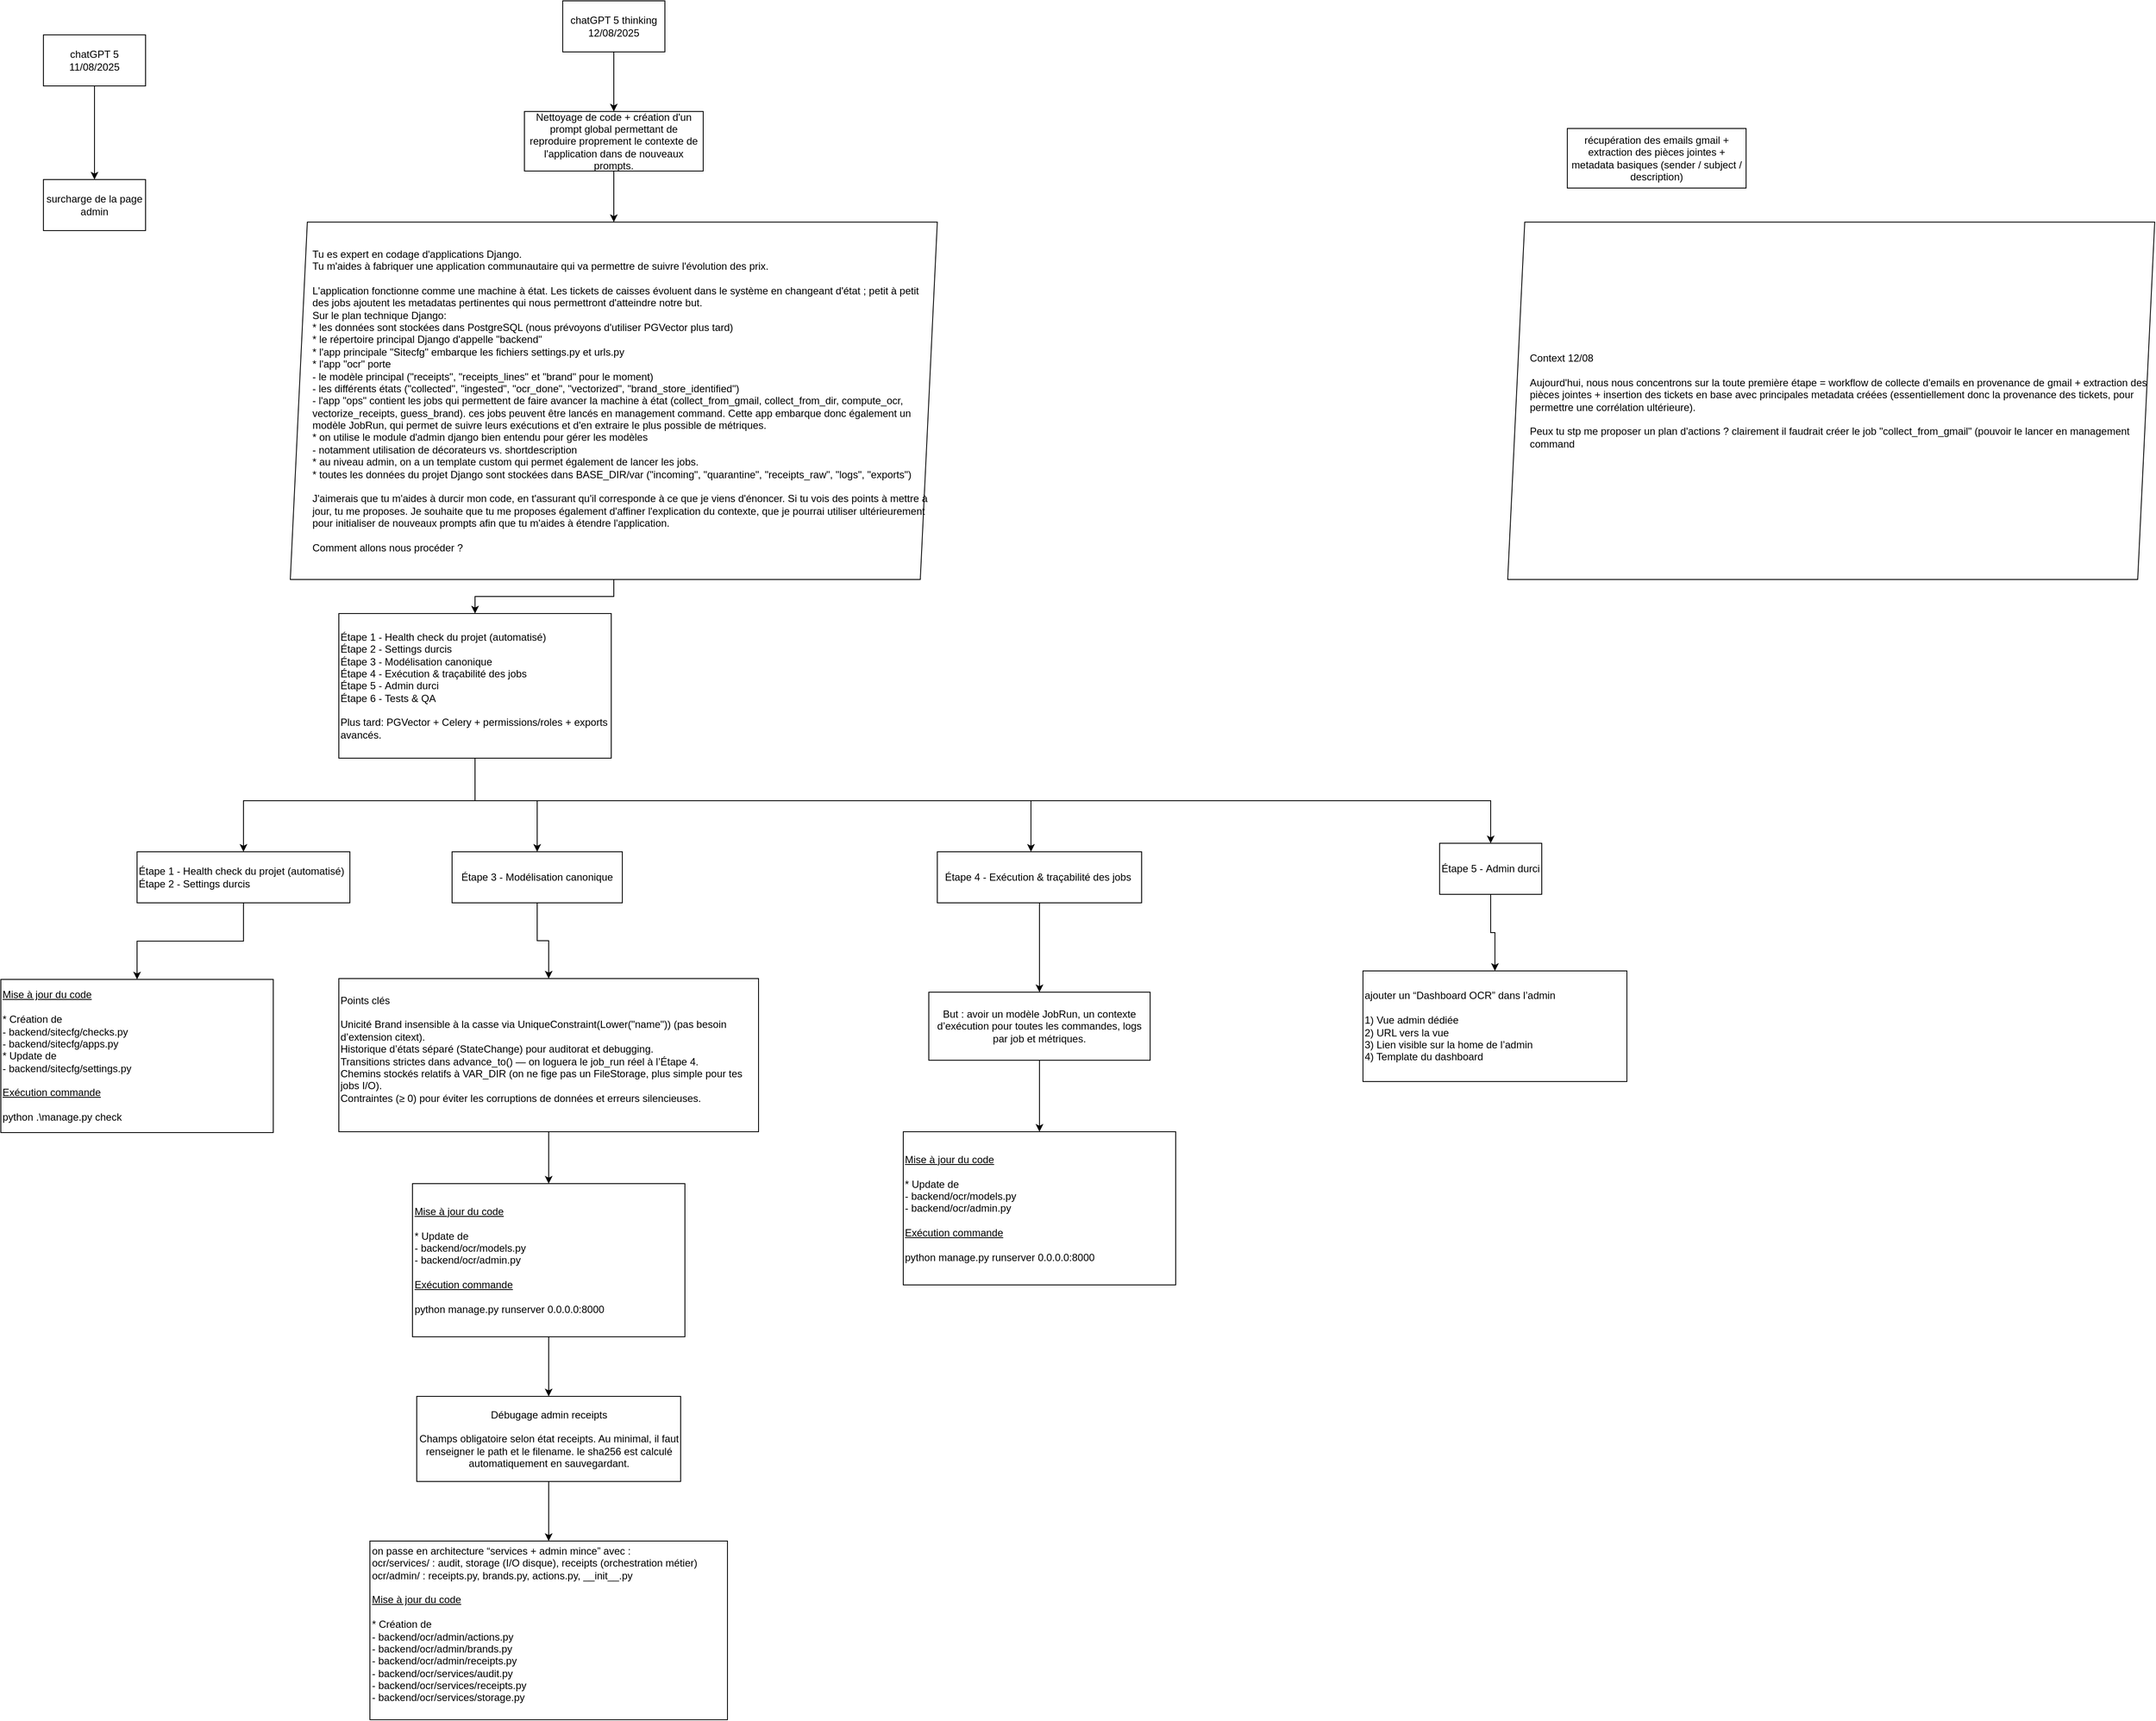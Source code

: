 <mxfile version="28.0.6">
  <diagram name="Page-1" id="8cAgOMzsa88dXhZdrE5C">
    <mxGraphModel dx="417" dy="289" grid="1" gridSize="10" guides="1" tooltips="1" connect="1" arrows="1" fold="1" page="1" pageScale="1" pageWidth="827" pageHeight="1169" math="0" shadow="0">
      <root>
        <mxCell id="0" />
        <mxCell id="1" parent="0" />
        <mxCell id="dkjHgfxtDHa3xEaJLgyd-1" style="edgeStyle=orthogonalEdgeStyle;rounded=0;orthogonalLoop=1;jettySize=auto;html=1;" parent="1" source="loap9uXRFmGftXZ2aNcR-1" target="loap9uXRFmGftXZ2aNcR-2" edge="1">
          <mxGeometry relative="1" as="geometry" />
        </mxCell>
        <mxCell id="loap9uXRFmGftXZ2aNcR-1" value="chatGPT 5&lt;div&gt;11/08/2025&lt;/div&gt;" style="rounded=0;whiteSpace=wrap;html=1;" parent="1" vertex="1">
          <mxGeometry x="160" y="60" width="120" height="60" as="geometry" />
        </mxCell>
        <mxCell id="loap9uXRFmGftXZ2aNcR-2" value="surcharge de la page admin" style="rounded=0;whiteSpace=wrap;html=1;" parent="1" vertex="1">
          <mxGeometry x="160" y="230" width="120" height="60" as="geometry" />
        </mxCell>
        <mxCell id="dkjHgfxtDHa3xEaJLgyd-6" style="edgeStyle=orthogonalEdgeStyle;rounded=0;orthogonalLoop=1;jettySize=auto;html=1;" parent="1" source="dkjHgfxtDHa3xEaJLgyd-2" target="dkjHgfxtDHa3xEaJLgyd-5" edge="1">
          <mxGeometry relative="1" as="geometry" />
        </mxCell>
        <mxCell id="dkjHgfxtDHa3xEaJLgyd-2" value="Nettoyage de code + création d&#39;un prompt global permettant de reproduire proprement le contexte de l&#39;application dans de nouveaux prompts." style="rounded=0;whiteSpace=wrap;html=1;" parent="1" vertex="1">
          <mxGeometry x="725" y="150" width="210" height="70" as="geometry" />
        </mxCell>
        <mxCell id="dkjHgfxtDHa3xEaJLgyd-3" style="edgeStyle=orthogonalEdgeStyle;rounded=0;orthogonalLoop=1;jettySize=auto;html=1;" parent="1" source="dkjHgfxtDHa3xEaJLgyd-4" target="dkjHgfxtDHa3xEaJLgyd-2" edge="1">
          <mxGeometry relative="1" as="geometry" />
        </mxCell>
        <mxCell id="dkjHgfxtDHa3xEaJLgyd-4" value="chatGPT 5 thinking&lt;div&gt;12/08/2025&lt;/div&gt;" style="rounded=0;whiteSpace=wrap;html=1;" parent="1" vertex="1">
          <mxGeometry x="770" y="20" width="120" height="60" as="geometry" />
        </mxCell>
        <mxCell id="dkjHgfxtDHa3xEaJLgyd-45" style="edgeStyle=orthogonalEdgeStyle;rounded=0;orthogonalLoop=1;jettySize=auto;html=1;" parent="1" source="dkjHgfxtDHa3xEaJLgyd-5" target="dkjHgfxtDHa3xEaJLgyd-44" edge="1">
          <mxGeometry relative="1" as="geometry" />
        </mxCell>
        <mxCell id="dkjHgfxtDHa3xEaJLgyd-5" value="Tu es expert en codage d&#39;applications Django.&lt;br&gt;Tu m&#39;aides à fabriquer une application communautaire qui va permettre de suivre l&#39;évolution des prix.&lt;br&gt;&lt;br&gt;L&#39;application fonctionne comme une machine à état. Les tickets de caisses évoluent dans le système en changeant d&#39;état ; petit à petit des jobs ajoutent les metadatas pertinentes qui nous permettront d&#39;atteindre notre but.&lt;br&gt;Sur le plan technique Django:&lt;br&gt;* les données sont stockées dans PostgreSQL (nous prévoyons d&#39;utiliser PGVector plus tard)&lt;br&gt;* le répertoire principal Django d&#39;appelle &quot;backend&quot;&lt;br&gt;* l&#39;app principale &quot;Sitecfg&quot; embarque les fichiers settings.py et urls.py&lt;br&gt;* l&#39;app &quot;ocr&quot; porte&lt;br&gt;- le modèle principal (&quot;receipts&quot;, &quot;receipts_lines&quot; et &quot;brand&quot; pour le moment)&lt;div&gt;- les différents états (&lt;span style=&quot;background-color: transparent;&quot;&gt;&quot;collected&quot;, &quot;ingested&quot;,&amp;nbsp;&lt;/span&gt;&lt;span style=&quot;background-color: transparent; color: light-dark(rgb(0, 0, 0), rgb(255, 255, 255));&quot;&gt;&quot;ocr_done&quot;,&amp;nbsp;&lt;/span&gt;&lt;span style=&quot;background-color: transparent; color: light-dark(rgb(0, 0, 0), rgb(255, 255, 255));&quot;&gt;&quot;vectorized&quot;,&amp;nbsp;&lt;/span&gt;&lt;span style=&quot;background-color: transparent; color: light-dark(rgb(0, 0, 0), rgb(255, 255, 255));&quot;&gt;&quot;brand_store_identified&quot;&lt;/span&gt;&lt;span style=&quot;background-color: transparent; color: light-dark(rgb(0, 0, 0), rgb(255, 255, 255));&quot;&gt;)&lt;/span&gt;&lt;/div&gt;&lt;div&gt;&lt;span style=&quot;background-color: transparent; color: light-dark(rgb(0, 0, 0), rgb(255, 255, 255));&quot;&gt;- l&#39;app &quot;ops&quot; contient les&amp;nbsp;jobs qui permettent de faire avancer la machine à état (collect_from_gmail, collect_from_dir, compute_ocr, vectorize_receipts, guess_brand).&amp;nbsp;&lt;/span&gt;&lt;span style=&quot;background-color: transparent; color: light-dark(rgb(0, 0, 0), rgb(255, 255, 255));&quot;&gt;ces jobs peuvent être lancés en management command. Cette app embarque donc également un modèle JobRun, qui permet de suivre leurs exécutions et d&#39;en extraire le plus possible de métriques.&lt;/span&gt;&lt;/div&gt;&lt;div&gt;&lt;span style=&quot;background-color: transparent; color: light-dark(rgb(0, 0, 0), rgb(255, 255, 255));&quot;&gt;* on utilise le module d&#39;admin django bien entendu pour gérer les modèles&lt;/span&gt;&lt;/div&gt;&lt;div&gt;&lt;span style=&quot;background-color: transparent; color: light-dark(rgb(0, 0, 0), rgb(255, 255, 255));&quot;&gt;- notamment utilisation de décorateurs vs. shortdescription&lt;/span&gt;&lt;/div&gt;&lt;div&gt;&lt;span style=&quot;background-color: transparent; color: light-dark(rgb(0, 0, 0), rgb(255, 255, 255));&quot;&gt;* au niveau admin, on a un template custom qui permet également de lancer les jobs.&lt;/span&gt;&lt;/div&gt;&lt;div&gt;* toutes les données du projet Django sont stockées dans&amp;nbsp;BASE_DIR/var (&quot;&lt;span style=&quot;background-color: transparent; color: light-dark(rgb(0, 0, 0), rgb(255, 255, 255));&quot;&gt;incoming&quot;, &quot;&lt;/span&gt;&lt;span style=&quot;background-color: transparent; color: light-dark(rgb(0, 0, 0), rgb(255, 255, 255));&quot;&gt;quarantine&quot;, &quot;&lt;/span&gt;&lt;span style=&quot;background-color: transparent; color: light-dark(rgb(0, 0, 0), rgb(255, 255, 255));&quot;&gt;receipts_raw&quot;, &quot;&lt;/span&gt;&lt;span style=&quot;background-color: transparent; color: light-dark(rgb(0, 0, 0), rgb(255, 255, 255));&quot;&gt;logs&quot;, &quot;&lt;/span&gt;&lt;span style=&quot;background-color: transparent; color: light-dark(rgb(0, 0, 0), rgb(255, 255, 255));&quot;&gt;exports&quot;)&lt;br&gt;&lt;br&gt;&lt;div style=&quot;&quot;&gt;J&#39;aimerais que tu m&#39;aides à durcir mon code, en t&#39;assurant qu&#39;il corresponde à ce que je viens d&#39;énoncer. Si tu vois des points à mettre à jour, tu me proposes. Je souhaite que tu me proposes également d&#39;affiner l&#39;explication du contexte, que je pourrai utiliser ultérieurement pour initialiser de nouveaux prompts afin que tu m&#39;aides à étendre l&#39;application.&lt;br&gt;&lt;br&gt;Comment allons nous procéder ?&lt;/div&gt;&lt;/span&gt;&lt;span style=&quot;background-color: transparent; color: light-dark(rgb(0, 0, 0), rgb(255, 255, 255));&quot;&gt;&lt;/span&gt;&lt;/div&gt;" style="shape=parallelogram;perimeter=parallelogramPerimeter;whiteSpace=wrap;html=1;fixedSize=1;align=left;spacingLeft=24;" parent="1" vertex="1">
          <mxGeometry x="450" y="280" width="760" height="420" as="geometry" />
        </mxCell>
        <mxCell id="dkjHgfxtDHa3xEaJLgyd-7" value="&lt;div&gt;&lt;span style=&quot;background-color: transparent; color: light-dark(rgb(0, 0, 0), rgb(255, 255, 255));&quot;&gt;Context 12/08&lt;/span&gt;&lt;/div&gt;&lt;div&gt;&lt;span style=&quot;background-color: transparent; color: light-dark(rgb(0, 0, 0), rgb(255, 255, 255));&quot;&gt;&lt;br&gt;&lt;div style=&quot;&quot;&gt;&lt;span style=&quot;background-color: transparent; color: light-dark(rgb(0, 0, 0), rgb(255, 255, 255));&quot;&gt;Aujourd&#39;hui, nous nous concentrons sur la toute première étape = workflow de collecte d&#39;emails en provenance de gmail + extraction des pièces jointes + insertion des tickets en base avec principales metadata créées (essentiellement donc la provenance des tickets, pour permettre une corrélation ultérieure).&lt;br&gt;&lt;br&gt;Peux tu stp me proposer un plan d&#39;actions ? clairement il faudrait créer le job &quot;collect_from_gmail&quot; (pouvoir le lancer en management command&lt;/span&gt;&lt;/div&gt;&lt;/span&gt;&lt;span style=&quot;background-color: transparent; color: light-dark(rgb(0, 0, 0), rgb(255, 255, 255));&quot;&gt;&lt;/span&gt;&lt;/div&gt;" style="shape=parallelogram;perimeter=parallelogramPerimeter;whiteSpace=wrap;html=1;fixedSize=1;align=left;spacingLeft=24;" parent="1" vertex="1">
          <mxGeometry x="1880" y="280" width="760" height="420" as="geometry" />
        </mxCell>
        <mxCell id="dkjHgfxtDHa3xEaJLgyd-8" value="récupération des emails gmail + extraction des pièces jointes + metadata basiques (sender / subject / description)" style="rounded=0;whiteSpace=wrap;html=1;" parent="1" vertex="1">
          <mxGeometry x="1950" y="170" width="210" height="70" as="geometry" />
        </mxCell>
        <mxCell id="dkjHgfxtDHa3xEaJLgyd-27" value="&lt;u&gt;Mise à jour du code&lt;/u&gt;&lt;div&gt;&lt;br&gt;* Création de&amp;nbsp;&lt;br&gt;&lt;div&gt;- backend/sitecfg/checks.py&lt;/div&gt;&lt;div&gt;- backend/sitecfg/apps.py&lt;br&gt;&lt;span style=&quot;text-align: center;&quot;&gt;* Update de&amp;nbsp;&lt;/span&gt;&lt;br style=&quot;text-align: center;&quot;&gt;&lt;span style=&quot;text-align: center;&quot;&gt;- backend/sitecfg/settings.py&lt;br&gt;&lt;br&gt;&lt;u&gt;Exécution&amp;nbsp;&lt;/u&gt;&lt;/span&gt;&lt;span style=&quot;text-align: center; background-color: transparent; color: light-dark(rgb(0, 0, 0), rgb(255, 255, 255));&quot;&gt;&lt;u&gt;commande&lt;br&gt;&lt;/u&gt;&lt;br&gt;&lt;/span&gt;&lt;span style=&quot;text-align: center;&quot;&gt;python .\manage.py check&lt;/span&gt;&lt;span style=&quot;text-align: center; background-color: transparent; color: light-dark(rgb(0, 0, 0), rgb(255, 255, 255));&quot;&gt;&lt;/span&gt;&lt;/div&gt;&lt;/div&gt;" style="rounded=0;whiteSpace=wrap;html=1;align=left;" parent="1" vertex="1">
          <mxGeometry x="110" y="1170" width="320" height="180" as="geometry" />
        </mxCell>
        <mxCell id="dkjHgfxtDHa3xEaJLgyd-48" style="edgeStyle=orthogonalEdgeStyle;rounded=0;orthogonalLoop=1;jettySize=auto;html=1;" parent="1" source="dkjHgfxtDHa3xEaJLgyd-44" target="dkjHgfxtDHa3xEaJLgyd-47" edge="1">
          <mxGeometry relative="1" as="geometry">
            <Array as="points">
              <mxPoint x="667" y="960" />
              <mxPoint x="395" y="960" />
            </Array>
          </mxGeometry>
        </mxCell>
        <mxCell id="dkjHgfxtDHa3xEaJLgyd-51" style="edgeStyle=orthogonalEdgeStyle;rounded=0;orthogonalLoop=1;jettySize=auto;html=1;" parent="1" source="dkjHgfxtDHa3xEaJLgyd-44" target="dkjHgfxtDHa3xEaJLgyd-50" edge="1">
          <mxGeometry relative="1" as="geometry">
            <mxPoint x="827" y="970" as="sourcePoint" />
            <mxPoint x="1470" y="1155" as="targetPoint" />
            <Array as="points">
              <mxPoint x="667" y="960" />
              <mxPoint x="1860" y="960" />
            </Array>
          </mxGeometry>
        </mxCell>
        <mxCell id="dkjHgfxtDHa3xEaJLgyd-55" style="edgeStyle=orthogonalEdgeStyle;rounded=0;orthogonalLoop=1;jettySize=auto;html=1;" parent="1" source="dkjHgfxtDHa3xEaJLgyd-44" target="dkjHgfxtDHa3xEaJLgyd-54" edge="1">
          <mxGeometry relative="1" as="geometry">
            <Array as="points">
              <mxPoint x="667" y="960" />
              <mxPoint x="740" y="960" />
            </Array>
          </mxGeometry>
        </mxCell>
        <mxCell id="dkjHgfxtDHa3xEaJLgyd-44" value="&lt;span style=&quot;text-align: center;&quot; data-end=&quot;276&quot; data-start=&quot;227&quot;&gt;&lt;span style=&quot;&quot; data-end=&quot;276&quot; data-start=&quot;227&quot;&gt;Étape 1 -&amp;nbsp;&lt;/span&gt;Health check du projet (automatisé)&lt;br&gt;&lt;/span&gt;&lt;div&gt;&lt;span style=&quot;text-align: center;&quot; data-end=&quot;276&quot; data-start=&quot;227&quot;&gt;&lt;span data-end=&quot;721&quot; data-start=&quot;692&quot;&gt;&lt;span style=&quot;background-color: transparent; color: light-dark(rgb(0, 0, 0), rgb(255, 255, 255));&quot; data-end=&quot;276&quot; data-start=&quot;227&quot;&gt;&lt;span data-end=&quot;721&quot; data-start=&quot;692&quot;&gt;Étape 2 -&amp;nbsp;&lt;/span&gt;&lt;/span&gt;Settings durcis&lt;br&gt;&lt;span data-end=&quot;1105&quot; data-start=&quot;1069&quot;&gt;&lt;span data-end=&quot;276&quot; data-start=&quot;227&quot;&gt;&lt;span data-end=&quot;721&quot; data-start=&quot;692&quot;&gt;&lt;span data-end=&quot;1105&quot; data-start=&quot;1069&quot;&gt;Étape 3 -&amp;nbsp;&lt;/span&gt;&lt;/span&gt;&lt;/span&gt;Modélisation canonique&lt;br&gt;&lt;span data-end=&quot;1663&quot; data-start=&quot;1617&quot;&gt;&lt;span data-end=&quot;276&quot; data-start=&quot;227&quot;&gt;&lt;span data-end=&quot;721&quot; data-start=&quot;692&quot;&gt;&lt;span data-end=&quot;1105&quot; data-start=&quot;1069&quot;&gt;&lt;span data-end=&quot;1663&quot; data-start=&quot;1617&quot;&gt;Étape 4 -&amp;nbsp;&lt;/span&gt;&lt;/span&gt;&lt;/span&gt;&lt;/span&gt;Exécution &amp;amp; traçabilité des jobs&amp;nbsp;&lt;/span&gt;&lt;/span&gt;&lt;/span&gt;&lt;/span&gt;&lt;/div&gt;&lt;div&gt;&lt;span style=&quot;text-align: center;&quot; data-end=&quot;276&quot; data-start=&quot;227&quot;&gt;&lt;span data-end=&quot;721&quot; data-start=&quot;692&quot;&gt;&lt;span data-end=&quot;1105&quot; data-start=&quot;1069&quot;&gt;&lt;span data-end=&quot;1663&quot; data-start=&quot;1617&quot;&gt;&lt;span data-end=&quot;2118&quot; data-start=&quot;2093&quot;&gt;&lt;span style=&quot;background-color: transparent; color: light-dark(rgb(0, 0, 0), rgb(255, 255, 255));&quot; data-end=&quot;276&quot; data-start=&quot;227&quot;&gt;&lt;span data-end=&quot;721&quot; data-start=&quot;692&quot;&gt;Étape 5 -&amp;nbsp;&lt;/span&gt;&lt;/span&gt;Admin durci&lt;/span&gt;&lt;/span&gt;&lt;/span&gt;&lt;/span&gt;&lt;/span&gt;&lt;/div&gt;&lt;div&gt;&lt;span style=&quot;text-align: center;&quot; data-end=&quot;276&quot; data-start=&quot;227&quot;&gt;&lt;span data-end=&quot;721&quot; data-start=&quot;692&quot;&gt;&lt;span data-end=&quot;1105&quot; data-start=&quot;1069&quot;&gt;&lt;span data-end=&quot;1663&quot; data-start=&quot;1617&quot;&gt;&lt;span data-end=&quot;2118&quot; data-start=&quot;2093&quot;&gt;&lt;span data-end=&quot;2527&quot; data-start=&quot;2503&quot;&gt;&lt;span style=&quot;background-color: transparent; color: light-dark(rgb(0, 0, 0), rgb(255, 255, 255));&quot; data-end=&quot;276&quot; data-start=&quot;227&quot;&gt;&lt;span data-end=&quot;721&quot; data-start=&quot;692&quot;&gt;Étape 6 -&amp;nbsp;&lt;/span&gt;&lt;/span&gt;Tests &amp;amp; QA&lt;/span&gt;&lt;/span&gt;&lt;/span&gt;&lt;/span&gt;&lt;/span&gt;&lt;/span&gt;&lt;/div&gt;&lt;div&gt;&lt;span style=&quot;background-color: transparent; color: light-dark(rgb(0, 0, 0), rgb(255, 255, 255)); text-align: center;&quot;&gt;&lt;br&gt;&lt;/span&gt;&lt;/div&gt;&lt;div&gt;&lt;span style=&quot;background-color: transparent; color: light-dark(rgb(0, 0, 0), rgb(255, 255, 255)); text-align: center;&quot;&gt;Plus tard:&amp;nbsp;PGVector + Celery + permissions/roles + exports avancés.&lt;/span&gt;&lt;/div&gt;" style="rounded=0;whiteSpace=wrap;html=1;align=left;fontStyle=0" parent="1" vertex="1">
          <mxGeometry x="507" y="740" width="320" height="170" as="geometry" />
        </mxCell>
        <mxCell id="dkjHgfxtDHa3xEaJLgyd-49" style="edgeStyle=orthogonalEdgeStyle;rounded=0;orthogonalLoop=1;jettySize=auto;html=1;" parent="1" source="dkjHgfxtDHa3xEaJLgyd-47" target="dkjHgfxtDHa3xEaJLgyd-27" edge="1">
          <mxGeometry relative="1" as="geometry" />
        </mxCell>
        <mxCell id="dkjHgfxtDHa3xEaJLgyd-47" value="&lt;span data-start=&quot;227&quot; data-end=&quot;276&quot;&gt;&lt;span data-start=&quot;227&quot; data-end=&quot;276&quot;&gt;Étape 1 -&amp;nbsp;&lt;/span&gt;Health check du projet (automatisé)&lt;br&gt;&lt;span data-start=&quot;227&quot; data-end=&quot;276&quot; style=&quot;color: light-dark(rgb(0, 0, 0), rgb(255, 255, 255)); background-color: transparent;&quot;&gt;&lt;span data-start=&quot;692&quot; data-end=&quot;721&quot;&gt;Étape 2 -&amp;nbsp;&lt;/span&gt;&lt;/span&gt;Settings durcis&lt;br&gt;&lt;/span&gt;" style="rounded=0;whiteSpace=wrap;html=1;align=left;" parent="1" vertex="1">
          <mxGeometry x="270" y="1020" width="250" height="60" as="geometry" />
        </mxCell>
        <mxCell id="dkjHgfxtDHa3xEaJLgyd-53" style="edgeStyle=orthogonalEdgeStyle;rounded=0;orthogonalLoop=1;jettySize=auto;html=1;" parent="1" source="dkjHgfxtDHa3xEaJLgyd-50" target="dkjHgfxtDHa3xEaJLgyd-52" edge="1">
          <mxGeometry relative="1" as="geometry" />
        </mxCell>
        <mxCell id="dkjHgfxtDHa3xEaJLgyd-50" value="&lt;div style=&quot;text-align: left;&quot;&gt;&lt;span style=&quot;text-align: center;&quot; data-end=&quot;276&quot; data-start=&quot;227&quot;&gt;&lt;span style=&quot;background-color: transparent; color: light-dark(rgb(0, 0, 0), rgb(255, 255, 255));&quot; data-end=&quot;276&quot; data-start=&quot;227&quot;&gt;&lt;span data-end=&quot;721&quot; data-start=&quot;692&quot;&gt;Étape 5 -&amp;nbsp;&lt;/span&gt;&lt;/span&gt;Admin durci&lt;/span&gt;&lt;/div&gt;" style="rounded=0;whiteSpace=wrap;html=1;" parent="1" vertex="1">
          <mxGeometry x="1800" y="1010" width="120" height="60" as="geometry" />
        </mxCell>
        <mxCell id="dkjHgfxtDHa3xEaJLgyd-52" value="&lt;div&gt;ajouter un “Dashboard OCR” dans l’admin&lt;/div&gt;&lt;div&gt;&lt;br&gt;&lt;/div&gt;&lt;div&gt;1) Vue admin dédiée&lt;/div&gt;&lt;div&gt;2) URL vers la vue&lt;/div&gt;&lt;div&gt;3) Lien visible sur la home de l’admin&lt;/div&gt;&lt;div&gt;4) Template du dashboard&lt;/div&gt;" style="rounded=0;whiteSpace=wrap;html=1;align=left;" parent="1" vertex="1">
          <mxGeometry x="1710" y="1160" width="310" height="130" as="geometry" />
        </mxCell>
        <mxCell id="dkjHgfxtDHa3xEaJLgyd-57" style="edgeStyle=orthogonalEdgeStyle;rounded=0;orthogonalLoop=1;jettySize=auto;html=1;" parent="1" source="dkjHgfxtDHa3xEaJLgyd-54" target="dkjHgfxtDHa3xEaJLgyd-56" edge="1">
          <mxGeometry relative="1" as="geometry" />
        </mxCell>
        <mxCell id="dkjHgfxtDHa3xEaJLgyd-54" value="&lt;span data-end=&quot;276&quot; data-start=&quot;227&quot;&gt;Étape 3 -&amp;nbsp;&lt;/span&gt;Modélisation canonique" style="rounded=0;whiteSpace=wrap;html=1;" parent="1" vertex="1">
          <mxGeometry x="640" y="1020" width="200" height="60" as="geometry" />
        </mxCell>
        <mxCell id="qobuwuR_mwM1VG5iIdwQ-2" style="edgeStyle=orthogonalEdgeStyle;rounded=0;orthogonalLoop=1;jettySize=auto;html=1;" edge="1" parent="1" source="dkjHgfxtDHa3xEaJLgyd-56" target="qobuwuR_mwM1VG5iIdwQ-1">
          <mxGeometry relative="1" as="geometry" />
        </mxCell>
        <mxCell id="dkjHgfxtDHa3xEaJLgyd-56" value="Points clés&lt;div&gt;&lt;br&gt;&lt;div&gt;Unicité Brand insensible à la casse via UniqueConstraint(Lower(&quot;name&quot;)) (pas besoin d’extension citext).&lt;/div&gt;&lt;div&gt;Historique d’états séparé (StateChange) pour auditorat et debugging.&lt;/div&gt;&lt;div&gt;Transitions strictes dans advance_to() — on loguera le job_run réel à l’Étape 4.&lt;/div&gt;&lt;div&gt;Chemins stockés relatifs à VAR_DIR (on ne fige pas un FileStorage, plus simple pour tes jobs I/O).&lt;/div&gt;&lt;div&gt;Contraintes (≥ 0) pour éviter les corruptions de données et erreurs silencieuses.&lt;/div&gt;&lt;div&gt;&lt;br&gt;&lt;/div&gt;&lt;/div&gt;" style="rounded=0;whiteSpace=wrap;html=1;align=left;" parent="1" vertex="1">
          <mxGeometry x="507" y="1169" width="493" height="180" as="geometry" />
        </mxCell>
        <mxCell id="qobuwuR_mwM1VG5iIdwQ-4" style="edgeStyle=orthogonalEdgeStyle;rounded=0;orthogonalLoop=1;jettySize=auto;html=1;" edge="1" parent="1" source="qobuwuR_mwM1VG5iIdwQ-1" target="qobuwuR_mwM1VG5iIdwQ-3">
          <mxGeometry relative="1" as="geometry" />
        </mxCell>
        <mxCell id="qobuwuR_mwM1VG5iIdwQ-1" value="&lt;u&gt;Mise à jour du code&lt;/u&gt;&lt;div&gt;&lt;br&gt;&lt;div&gt;&lt;span style=&quot;text-align: center;&quot;&gt;* Update de&amp;nbsp;&lt;/span&gt;&lt;br style=&quot;text-align: center;&quot;&gt;&lt;span style=&quot;text-align: center;&quot;&gt;- backend/ocr/models.py&lt;br&gt;&lt;/span&gt;&lt;span style=&quot;text-align: center;&quot;&gt;- backend/ocr/admin.py&lt;/span&gt;&lt;br style=&quot;text-align: center;&quot;&gt;&lt;span style=&quot;text-align: center;&quot;&gt;&lt;br&gt;&lt;/span&gt;&lt;/div&gt;&lt;div&gt;&lt;span style=&quot;text-align: center;&quot;&gt;&lt;u&gt;Exécution&amp;nbsp;&lt;/u&gt;&lt;/span&gt;&lt;span style=&quot;text-align: center; background-color: transparent; color: light-dark(rgb(0, 0, 0), rgb(255, 255, 255));&quot;&gt;&lt;u&gt;commande&lt;br&gt;&lt;/u&gt;&lt;br&gt;&lt;/span&gt;&lt;span style=&quot;text-align: center;&quot;&gt;python&amp;nbsp;&lt;/span&gt;&lt;span style=&quot;text-align: center; background-color: transparent;&quot;&gt;&lt;/span&gt;&lt;span style=&quot;background-color: transparent;&quot;&gt;manage.py runserver 0.0.0.0:8000&lt;/span&gt;&lt;/div&gt;&lt;/div&gt;" style="rounded=0;whiteSpace=wrap;html=1;align=left;" vertex="1" parent="1">
          <mxGeometry x="593.5" y="1410" width="320" height="180" as="geometry" />
        </mxCell>
        <mxCell id="qobuwuR_mwM1VG5iIdwQ-6" style="edgeStyle=orthogonalEdgeStyle;rounded=0;orthogonalLoop=1;jettySize=auto;html=1;" edge="1" parent="1" source="qobuwuR_mwM1VG5iIdwQ-3" target="qobuwuR_mwM1VG5iIdwQ-5">
          <mxGeometry relative="1" as="geometry" />
        </mxCell>
        <mxCell id="qobuwuR_mwM1VG5iIdwQ-3" value="Débugage admin receipts&lt;br&gt;&lt;br&gt;Champs obligatoire selon état receipts. Au minimal, il faut renseigner le path et le filename. le sha256 est calculé automatiquement en sauvegardant." style="rounded=0;whiteSpace=wrap;html=1;" vertex="1" parent="1">
          <mxGeometry x="598.5" y="1660" width="310" height="100" as="geometry" />
        </mxCell>
        <mxCell id="qobuwuR_mwM1VG5iIdwQ-5" value="&lt;div&gt;on passe en architecture “services + admin mince” avec :&lt;/div&gt;&lt;div&gt;ocr/services/ : audit, storage (I/O disque), receipts (orchestration métier)&lt;/div&gt;&lt;div&gt;ocr/admin/ : receipts.py, brands.py, actions.py, __init__.py&lt;/div&gt;&lt;div&gt;&lt;br&gt;&lt;u&gt;Mise à jour du code&lt;/u&gt;&lt;div&gt;&lt;br&gt;&lt;div&gt;&lt;span style=&quot;text-align: center;&quot;&gt;* Création de&amp;nbsp;&lt;br&gt;-&amp;nbsp;&lt;/span&gt;&lt;span style=&quot;background-color: transparent;&quot;&gt;backend/ocr/admin/actions.py&lt;/span&gt;&lt;/div&gt;&lt;div&gt;&lt;span style=&quot;text-align: center; background-color: transparent; color: light-dark(rgb(0, 0, 0), rgb(255, 255, 255));&quot;&gt;- backend/ocr/admin/brands.py&lt;/span&gt;&lt;/div&gt;&lt;div&gt;&lt;span style=&quot;text-align: center; background-color: transparent; color: light-dark(rgb(0, 0, 0), rgb(255, 255, 255));&quot;&gt;- backend/ocr/admin/receipts.py&lt;/span&gt;&lt;/div&gt;&lt;div&gt;&lt;span style=&quot;text-align: center; background-color: transparent; color: light-dark(rgb(0, 0, 0), rgb(255, 255, 255));&quot;&gt;- backend/ocr/services/audit.py&lt;/span&gt;&lt;/div&gt;&lt;div&gt;&lt;span style=&quot;text-align: center; background-color: transparent; color: light-dark(rgb(0, 0, 0), rgb(255, 255, 255));&quot;&gt;- backend/ocr/services/receipts.py&lt;/span&gt;&lt;/div&gt;&lt;div&gt;&lt;span style=&quot;text-align: center; background-color: transparent; color: light-dark(rgb(0, 0, 0), rgb(255, 255, 255));&quot;&gt;- backend/ocr/services/storage.py&lt;/span&gt;&lt;/div&gt;&lt;div&gt;&lt;span style=&quot;text-align: center;&quot;&gt;&amp;nbsp;&lt;/span&gt;&lt;br style=&quot;text-align: center;&quot;&gt;&lt;/div&gt;&lt;/div&gt;&lt;/div&gt;" style="rounded=0;whiteSpace=wrap;html=1;align=left;" vertex="1" parent="1">
          <mxGeometry x="543.5" y="1830" width="420" height="210" as="geometry" />
        </mxCell>
        <mxCell id="qobuwuR_mwM1VG5iIdwQ-10" style="edgeStyle=orthogonalEdgeStyle;rounded=0;orthogonalLoop=1;jettySize=auto;html=1;" edge="1" parent="1" source="qobuwuR_mwM1VG5iIdwQ-7" target="qobuwuR_mwM1VG5iIdwQ-9">
          <mxGeometry relative="1" as="geometry" />
        </mxCell>
        <mxCell id="qobuwuR_mwM1VG5iIdwQ-7" value="&lt;div style=&quot;text-align: left;&quot;&gt;&lt;span style=&quot;text-align: center;&quot; data-end=&quot;276&quot; data-start=&quot;227&quot;&gt;&lt;span data-end=&quot;276&quot; data-start=&quot;227&quot;&gt;&lt;span data-end=&quot;721&quot; data-start=&quot;692&quot;&gt;&lt;span data-end=&quot;1105&quot; data-start=&quot;1069&quot;&gt;&lt;span data-end=&quot;1663&quot; data-start=&quot;1617&quot;&gt;Étape 4 -&amp;nbsp;&lt;/span&gt;&lt;/span&gt;&lt;/span&gt;&lt;/span&gt;Exécution &amp;amp; traçabilité des jobs&amp;nbsp;&lt;/span&gt;&lt;/div&gt;" style="rounded=0;whiteSpace=wrap;html=1;" vertex="1" parent="1">
          <mxGeometry x="1210" y="1020" width="240" height="60" as="geometry" />
        </mxCell>
        <mxCell id="qobuwuR_mwM1VG5iIdwQ-8" style="edgeStyle=orthogonalEdgeStyle;rounded=0;orthogonalLoop=1;jettySize=auto;html=1;" edge="1" parent="1" source="dkjHgfxtDHa3xEaJLgyd-44" target="qobuwuR_mwM1VG5iIdwQ-7">
          <mxGeometry relative="1" as="geometry">
            <mxPoint x="840" y="990" as="sourcePoint" />
            <mxPoint x="913" y="1100" as="targetPoint" />
            <Array as="points">
              <mxPoint x="667" y="960" />
              <mxPoint x="1320" y="960" />
            </Array>
          </mxGeometry>
        </mxCell>
        <mxCell id="qobuwuR_mwM1VG5iIdwQ-12" style="edgeStyle=orthogonalEdgeStyle;rounded=0;orthogonalLoop=1;jettySize=auto;html=1;" edge="1" parent="1" source="qobuwuR_mwM1VG5iIdwQ-9" target="qobuwuR_mwM1VG5iIdwQ-11">
          <mxGeometry relative="1" as="geometry" />
        </mxCell>
        <mxCell id="qobuwuR_mwM1VG5iIdwQ-9" value="But : avoir un modèle JobRun, un contexte d’exécution pour toutes les commandes, logs par job et métriques." style="rounded=0;whiteSpace=wrap;html=1;" vertex="1" parent="1">
          <mxGeometry x="1200" y="1185" width="260" height="80" as="geometry" />
        </mxCell>
        <mxCell id="qobuwuR_mwM1VG5iIdwQ-11" value="&lt;u&gt;Mise à jour du code&lt;/u&gt;&lt;div&gt;&lt;br&gt;&lt;div&gt;&lt;span style=&quot;text-align: center;&quot;&gt;* Update de&amp;nbsp;&lt;/span&gt;&lt;br style=&quot;text-align: center;&quot;&gt;&lt;span style=&quot;text-align: center;&quot;&gt;- backend/ocr/models.py&lt;br&gt;&lt;/span&gt;&lt;span style=&quot;text-align: center;&quot;&gt;- backend/ocr/admin.py&lt;/span&gt;&lt;br style=&quot;text-align: center;&quot;&gt;&lt;span style=&quot;text-align: center;&quot;&gt;&lt;br&gt;&lt;/span&gt;&lt;/div&gt;&lt;div&gt;&lt;span style=&quot;text-align: center;&quot;&gt;&lt;u&gt;Exécution&amp;nbsp;&lt;/u&gt;&lt;/span&gt;&lt;span style=&quot;text-align: center; background-color: transparent; color: light-dark(rgb(0, 0, 0), rgb(255, 255, 255));&quot;&gt;&lt;u&gt;commande&lt;br&gt;&lt;/u&gt;&lt;br&gt;&lt;/span&gt;&lt;span style=&quot;text-align: center;&quot;&gt;python&amp;nbsp;&lt;/span&gt;&lt;span style=&quot;text-align: center; background-color: transparent;&quot;&gt;&lt;/span&gt;&lt;span style=&quot;background-color: transparent;&quot;&gt;manage.py runserver 0.0.0.0:8000&lt;/span&gt;&lt;/div&gt;&lt;/div&gt;" style="rounded=0;whiteSpace=wrap;html=1;align=left;" vertex="1" parent="1">
          <mxGeometry x="1170" y="1349" width="320" height="180" as="geometry" />
        </mxCell>
      </root>
    </mxGraphModel>
  </diagram>
</mxfile>

